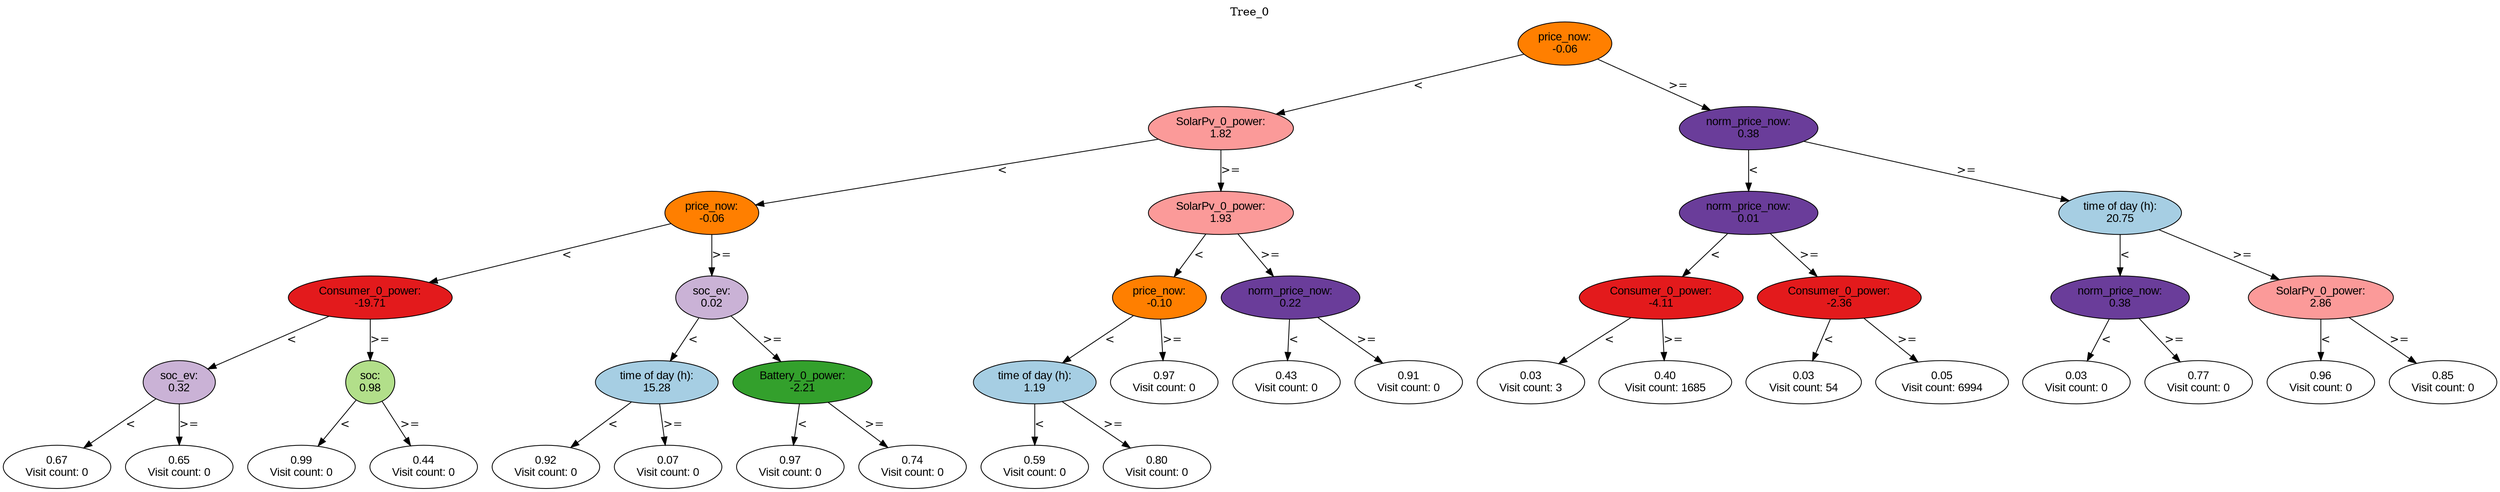 digraph BST {
    node [fontname="Arial" style=filled colorscheme=paired12];
    0 [ label = "price_now:
-0.06" fillcolor=8];
    1 [ label = "SolarPv_0_power:
1.82" fillcolor=5];
    2 [ label = "price_now:
-0.06" fillcolor=8];
    3 [ label = "Consumer_0_power:
-19.71" fillcolor=6];
    4 [ label = "soc_ev:
0.32" fillcolor=9];
    5 [ label = "0.67
Visit count: 0" fillcolor=white];
    6 [ label = "0.65
Visit count: 0" fillcolor=white];
    7 [ label = "soc:
0.98" fillcolor=3];
    8 [ label = "0.99
Visit count: 0" fillcolor=white];
    9 [ label = "0.44
Visit count: 0" fillcolor=white];
    10 [ label = "soc_ev:
0.02" fillcolor=9];
    11 [ label = "time of day (h):
15.28" fillcolor=1];
    12 [ label = "0.92
Visit count: 0" fillcolor=white];
    13 [ label = "0.07
Visit count: 0" fillcolor=white];
    14 [ label = "Battery_0_power:
-2.21" fillcolor=4];
    15 [ label = "0.97
Visit count: 0" fillcolor=white];
    16 [ label = "0.74
Visit count: 0" fillcolor=white];
    17 [ label = "SolarPv_0_power:
1.93" fillcolor=5];
    18 [ label = "price_now:
-0.10" fillcolor=8];
    19 [ label = "time of day (h):
1.19" fillcolor=1];
    20 [ label = "0.59
Visit count: 0" fillcolor=white];
    21 [ label = "0.80
Visit count: 0" fillcolor=white];
    22 [ label = "0.97
Visit count: 0" fillcolor=white];
    23 [ label = "norm_price_now:
0.22" fillcolor=10];
    24 [ label = "0.43
Visit count: 0" fillcolor=white];
    25 [ label = "0.91
Visit count: 0" fillcolor=white];
    26 [ label = "norm_price_now:
0.38" fillcolor=10];
    27 [ label = "norm_price_now:
0.01" fillcolor=10];
    28 [ label = "Consumer_0_power:
-4.11" fillcolor=6];
    29 [ label = "0.03
Visit count: 3" fillcolor=white];
    30 [ label = "0.40
Visit count: 1685" fillcolor=white];
    31 [ label = "Consumer_0_power:
-2.36" fillcolor=6];
    32 [ label = "0.03
Visit count: 54" fillcolor=white];
    33 [ label = "0.05
Visit count: 6994" fillcolor=white];
    34 [ label = "time of day (h):
20.75" fillcolor=1];
    35 [ label = "norm_price_now:
0.38" fillcolor=10];
    36 [ label = "0.03
Visit count: 0" fillcolor=white];
    37 [ label = "0.77
Visit count: 0" fillcolor=white];
    38 [ label = "SolarPv_0_power:
2.86" fillcolor=5];
    39 [ label = "0.96
Visit count: 0" fillcolor=white];
    40 [ label = "0.85
Visit count: 0" fillcolor=white];

    0  -> 1[ label = "<"];
    0  -> 26[ label = ">="];
    1  -> 2[ label = "<"];
    1  -> 17[ label = ">="];
    2  -> 3[ label = "<"];
    2  -> 10[ label = ">="];
    3  -> 4[ label = "<"];
    3  -> 7[ label = ">="];
    4  -> 5[ label = "<"];
    4  -> 6[ label = ">="];
    7  -> 8[ label = "<"];
    7  -> 9[ label = ">="];
    10  -> 11[ label = "<"];
    10  -> 14[ label = ">="];
    11  -> 12[ label = "<"];
    11  -> 13[ label = ">="];
    14  -> 15[ label = "<"];
    14  -> 16[ label = ">="];
    17  -> 18[ label = "<"];
    17  -> 23[ label = ">="];
    18  -> 19[ label = "<"];
    18  -> 22[ label = ">="];
    19  -> 20[ label = "<"];
    19  -> 21[ label = ">="];
    23  -> 24[ label = "<"];
    23  -> 25[ label = ">="];
    26  -> 27[ label = "<"];
    26  -> 34[ label = ">="];
    27  -> 28[ label = "<"];
    27  -> 31[ label = ">="];
    28  -> 29[ label = "<"];
    28  -> 30[ label = ">="];
    31  -> 32[ label = "<"];
    31  -> 33[ label = ">="];
    34  -> 35[ label = "<"];
    34  -> 38[ label = ">="];
    35  -> 36[ label = "<"];
    35  -> 37[ label = ">="];
    38  -> 39[ label = "<"];
    38  -> 40[ label = ">="];

    labelloc="t";
    label="Tree_0";
}